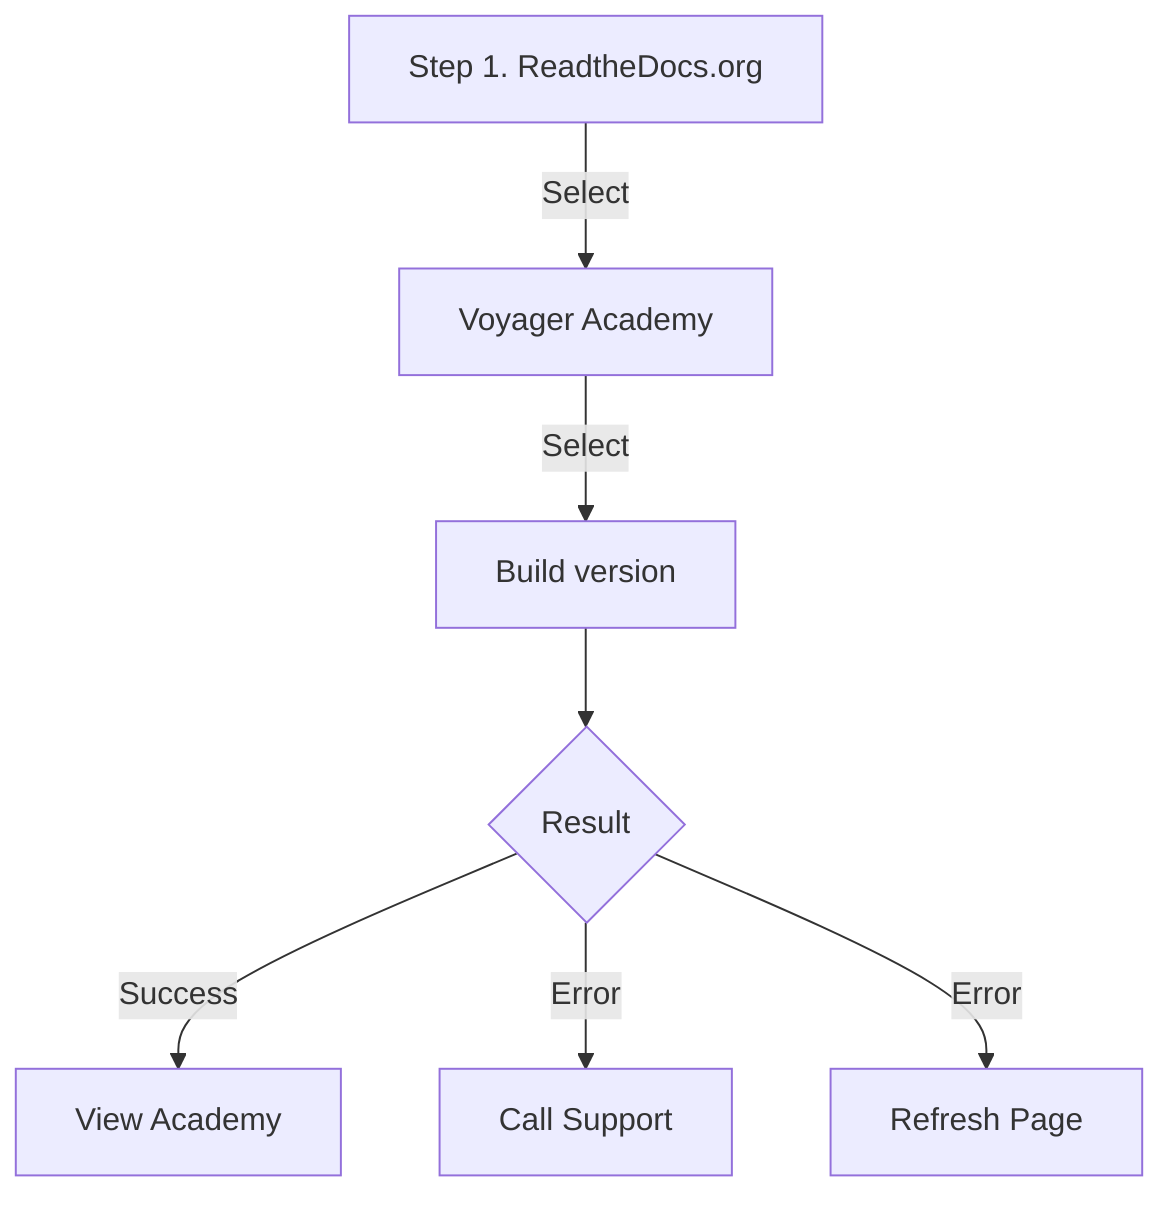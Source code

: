 flowchart TD
    A[Step 1. ReadtheDocs.org] -->|Select| B[Voyager Academy]
    B --> |Select| C[Build version]
    C --> D{Result}
    D --> |Success| E[View Academy]
    D --> |Error| F[Call Support]
    D --> |Error| G[Refresh Page]